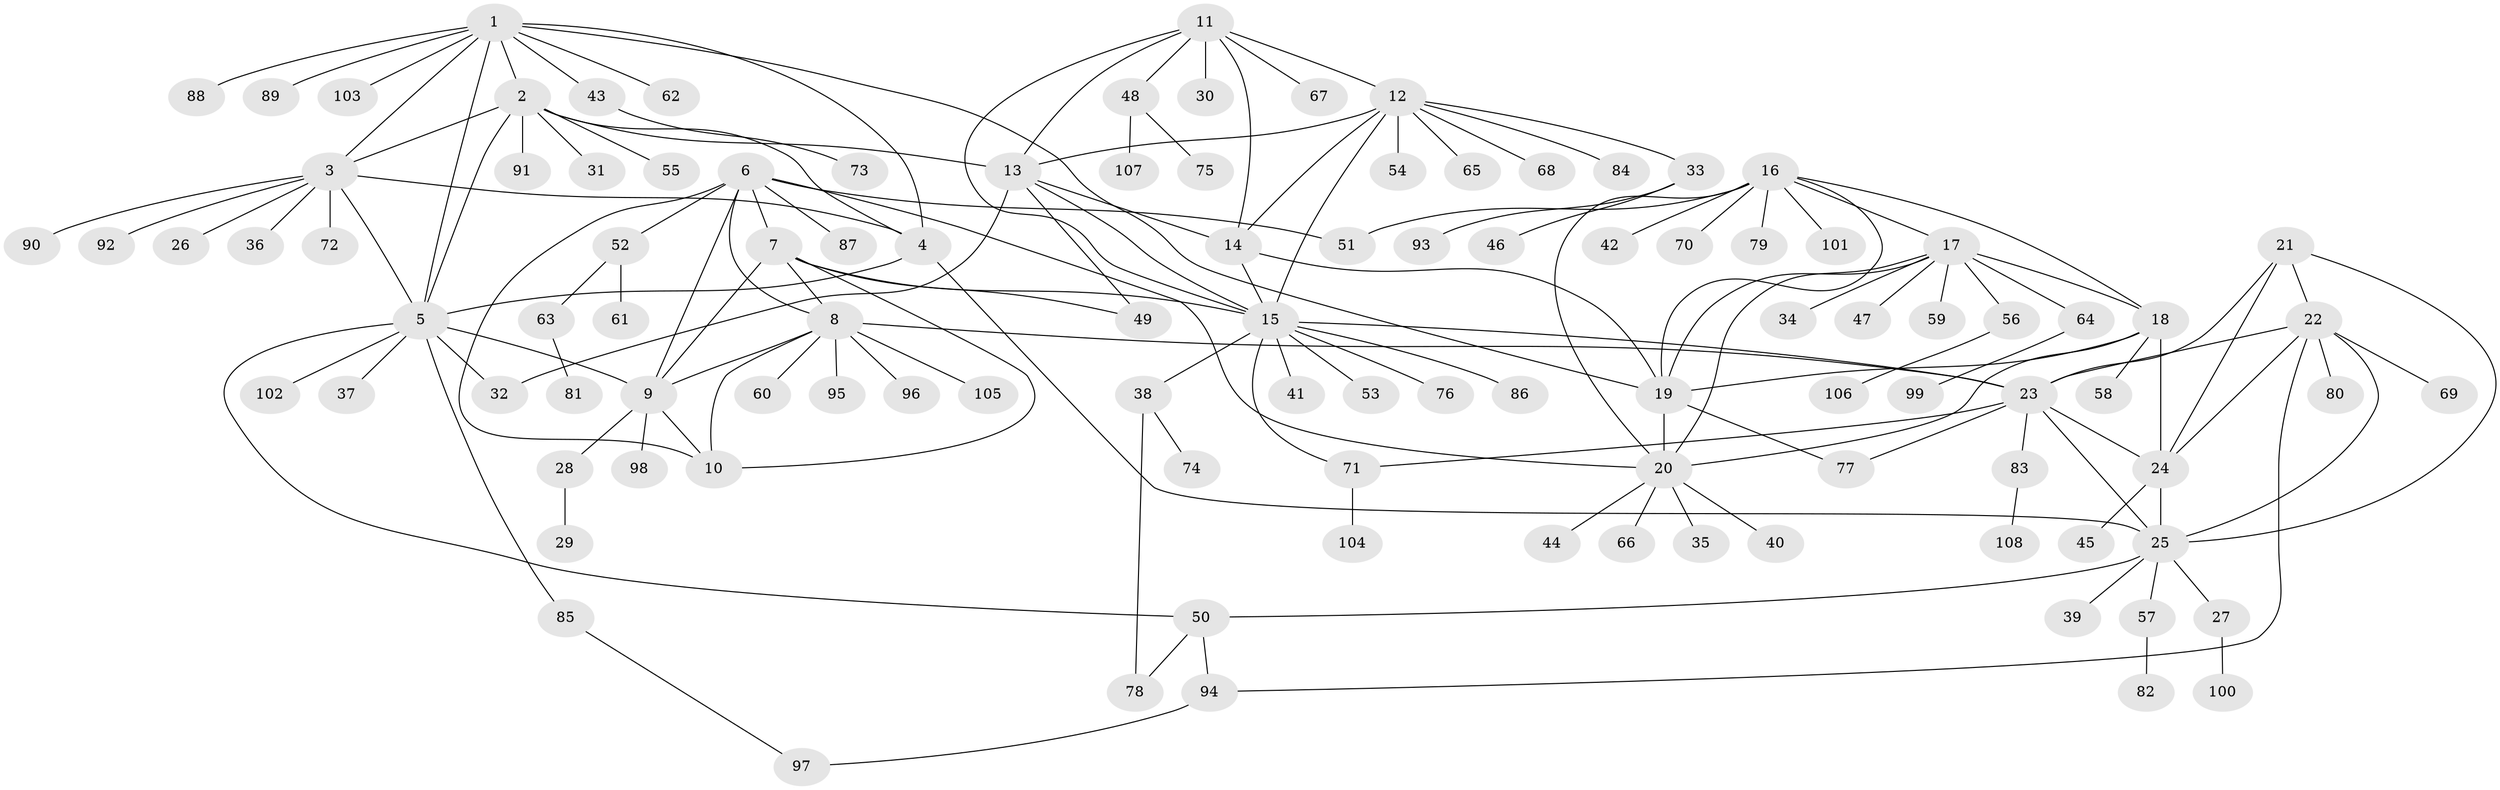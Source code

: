 // Generated by graph-tools (version 1.1) at 2025/11/02/27/25 16:11:33]
// undirected, 108 vertices, 152 edges
graph export_dot {
graph [start="1"]
  node [color=gray90,style=filled];
  1;
  2;
  3;
  4;
  5;
  6;
  7;
  8;
  9;
  10;
  11;
  12;
  13;
  14;
  15;
  16;
  17;
  18;
  19;
  20;
  21;
  22;
  23;
  24;
  25;
  26;
  27;
  28;
  29;
  30;
  31;
  32;
  33;
  34;
  35;
  36;
  37;
  38;
  39;
  40;
  41;
  42;
  43;
  44;
  45;
  46;
  47;
  48;
  49;
  50;
  51;
  52;
  53;
  54;
  55;
  56;
  57;
  58;
  59;
  60;
  61;
  62;
  63;
  64;
  65;
  66;
  67;
  68;
  69;
  70;
  71;
  72;
  73;
  74;
  75;
  76;
  77;
  78;
  79;
  80;
  81;
  82;
  83;
  84;
  85;
  86;
  87;
  88;
  89;
  90;
  91;
  92;
  93;
  94;
  95;
  96;
  97;
  98;
  99;
  100;
  101;
  102;
  103;
  104;
  105;
  106;
  107;
  108;
  1 -- 2;
  1 -- 3;
  1 -- 4;
  1 -- 5;
  1 -- 19;
  1 -- 43;
  1 -- 62;
  1 -- 88;
  1 -- 89;
  1 -- 103;
  2 -- 3;
  2 -- 4;
  2 -- 5;
  2 -- 13;
  2 -- 31;
  2 -- 55;
  2 -- 91;
  3 -- 4;
  3 -- 5;
  3 -- 26;
  3 -- 36;
  3 -- 72;
  3 -- 90;
  3 -- 92;
  4 -- 5;
  4 -- 25;
  5 -- 9;
  5 -- 32;
  5 -- 37;
  5 -- 50;
  5 -- 85;
  5 -- 102;
  6 -- 7;
  6 -- 8;
  6 -- 9;
  6 -- 10;
  6 -- 20;
  6 -- 51;
  6 -- 52;
  6 -- 87;
  7 -- 8;
  7 -- 9;
  7 -- 10;
  7 -- 15;
  7 -- 49;
  8 -- 9;
  8 -- 10;
  8 -- 23;
  8 -- 60;
  8 -- 95;
  8 -- 96;
  8 -- 105;
  9 -- 10;
  9 -- 28;
  9 -- 98;
  11 -- 12;
  11 -- 13;
  11 -- 14;
  11 -- 15;
  11 -- 30;
  11 -- 48;
  11 -- 67;
  12 -- 13;
  12 -- 14;
  12 -- 15;
  12 -- 33;
  12 -- 54;
  12 -- 65;
  12 -- 68;
  12 -- 84;
  13 -- 14;
  13 -- 15;
  13 -- 32;
  13 -- 49;
  14 -- 15;
  14 -- 19;
  15 -- 23;
  15 -- 38;
  15 -- 41;
  15 -- 53;
  15 -- 71;
  15 -- 76;
  15 -- 86;
  16 -- 17;
  16 -- 18;
  16 -- 19;
  16 -- 20;
  16 -- 42;
  16 -- 51;
  16 -- 70;
  16 -- 79;
  16 -- 101;
  17 -- 18;
  17 -- 19;
  17 -- 20;
  17 -- 34;
  17 -- 47;
  17 -- 56;
  17 -- 59;
  17 -- 64;
  18 -- 19;
  18 -- 20;
  18 -- 24;
  18 -- 58;
  19 -- 20;
  19 -- 77;
  20 -- 35;
  20 -- 40;
  20 -- 44;
  20 -- 66;
  21 -- 22;
  21 -- 23;
  21 -- 24;
  21 -- 25;
  22 -- 23;
  22 -- 24;
  22 -- 25;
  22 -- 69;
  22 -- 80;
  22 -- 94;
  23 -- 24;
  23 -- 25;
  23 -- 71;
  23 -- 77;
  23 -- 83;
  24 -- 25;
  24 -- 45;
  25 -- 27;
  25 -- 39;
  25 -- 50;
  25 -- 57;
  27 -- 100;
  28 -- 29;
  33 -- 46;
  33 -- 93;
  38 -- 74;
  38 -- 78;
  43 -- 73;
  48 -- 75;
  48 -- 107;
  50 -- 78;
  50 -- 94;
  52 -- 61;
  52 -- 63;
  56 -- 106;
  57 -- 82;
  63 -- 81;
  64 -- 99;
  71 -- 104;
  83 -- 108;
  85 -- 97;
  94 -- 97;
}

